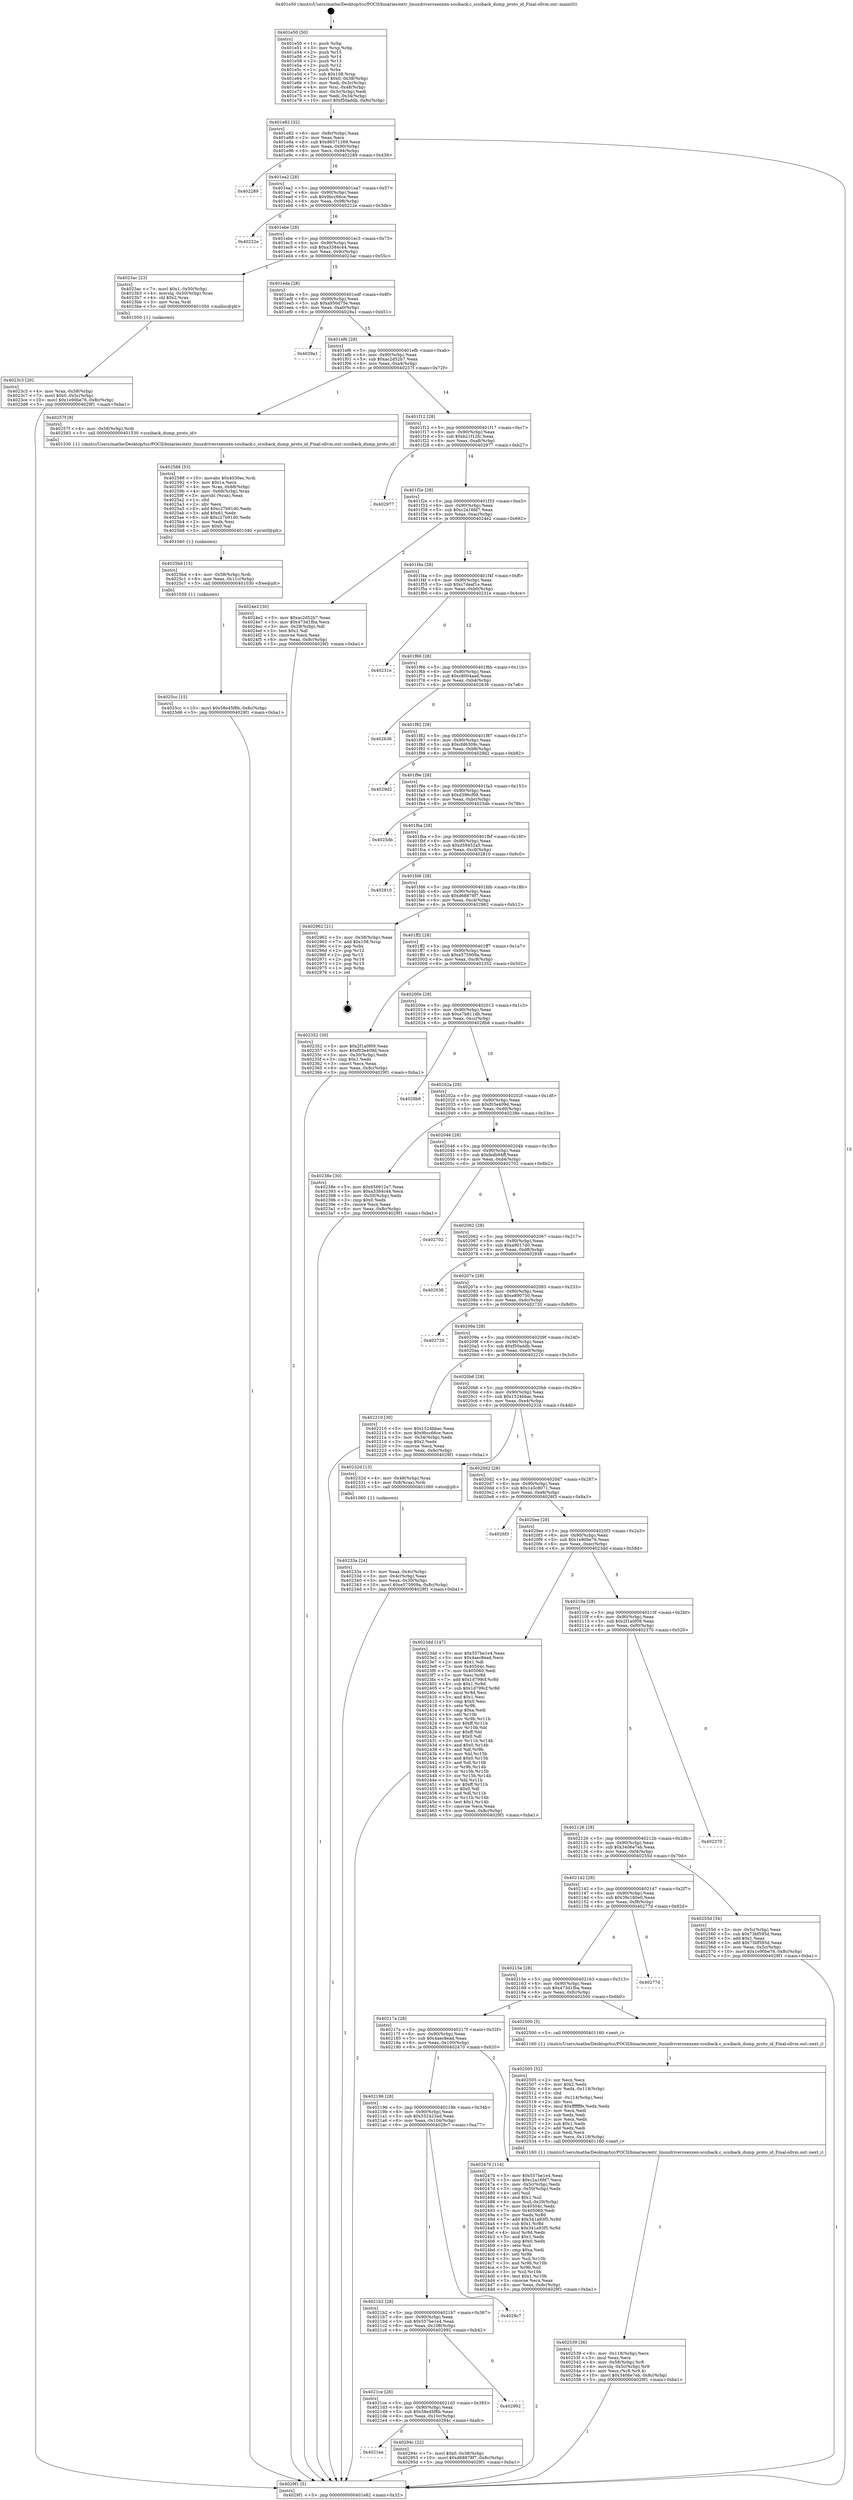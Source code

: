 digraph "0x401e50" {
  label = "0x401e50 (/mnt/c/Users/mathe/Desktop/tcc/POCII/binaries/extr_linuxdriversxenxen-scsiback.c_scsiback_dump_proto_id_Final-ollvm.out::main(0))"
  labelloc = "t"
  node[shape=record]

  Entry [label="",width=0.3,height=0.3,shape=circle,fillcolor=black,style=filled]
  "0x401e82" [label="{
     0x401e82 [32]\l
     | [instrs]\l
     &nbsp;&nbsp;0x401e82 \<+6\>: mov -0x8c(%rbp),%eax\l
     &nbsp;&nbsp;0x401e88 \<+2\>: mov %eax,%ecx\l
     &nbsp;&nbsp;0x401e8a \<+6\>: sub $0x86371269,%ecx\l
     &nbsp;&nbsp;0x401e90 \<+6\>: mov %eax,-0x90(%rbp)\l
     &nbsp;&nbsp;0x401e96 \<+6\>: mov %ecx,-0x94(%rbp)\l
     &nbsp;&nbsp;0x401e9c \<+6\>: je 0000000000402289 \<main+0x439\>\l
  }"]
  "0x402289" [label="{
     0x402289\l
  }", style=dashed]
  "0x401ea2" [label="{
     0x401ea2 [28]\l
     | [instrs]\l
     &nbsp;&nbsp;0x401ea2 \<+5\>: jmp 0000000000401ea7 \<main+0x57\>\l
     &nbsp;&nbsp;0x401ea7 \<+6\>: mov -0x90(%rbp),%eax\l
     &nbsp;&nbsp;0x401ead \<+5\>: sub $0x9bcc66ce,%eax\l
     &nbsp;&nbsp;0x401eb2 \<+6\>: mov %eax,-0x98(%rbp)\l
     &nbsp;&nbsp;0x401eb8 \<+6\>: je 000000000040222e \<main+0x3de\>\l
  }"]
  Exit [label="",width=0.3,height=0.3,shape=circle,fillcolor=black,style=filled,peripheries=2]
  "0x40222e" [label="{
     0x40222e\l
  }", style=dashed]
  "0x401ebe" [label="{
     0x401ebe [28]\l
     | [instrs]\l
     &nbsp;&nbsp;0x401ebe \<+5\>: jmp 0000000000401ec3 \<main+0x73\>\l
     &nbsp;&nbsp;0x401ec3 \<+6\>: mov -0x90(%rbp),%eax\l
     &nbsp;&nbsp;0x401ec9 \<+5\>: sub $0xa3384c44,%eax\l
     &nbsp;&nbsp;0x401ece \<+6\>: mov %eax,-0x9c(%rbp)\l
     &nbsp;&nbsp;0x401ed4 \<+6\>: je 00000000004023ac \<main+0x55c\>\l
  }"]
  "0x4021ea" [label="{
     0x4021ea\l
  }", style=dashed]
  "0x4023ac" [label="{
     0x4023ac [23]\l
     | [instrs]\l
     &nbsp;&nbsp;0x4023ac \<+7\>: movl $0x1,-0x50(%rbp)\l
     &nbsp;&nbsp;0x4023b3 \<+4\>: movslq -0x50(%rbp),%rax\l
     &nbsp;&nbsp;0x4023b7 \<+4\>: shl $0x2,%rax\l
     &nbsp;&nbsp;0x4023bb \<+3\>: mov %rax,%rdi\l
     &nbsp;&nbsp;0x4023be \<+5\>: call 0000000000401050 \<malloc@plt\>\l
     | [calls]\l
     &nbsp;&nbsp;0x401050 \{1\} (unknown)\l
  }"]
  "0x401eda" [label="{
     0x401eda [28]\l
     | [instrs]\l
     &nbsp;&nbsp;0x401eda \<+5\>: jmp 0000000000401edf \<main+0x8f\>\l
     &nbsp;&nbsp;0x401edf \<+6\>: mov -0x90(%rbp),%eax\l
     &nbsp;&nbsp;0x401ee5 \<+5\>: sub $0xa956d75e,%eax\l
     &nbsp;&nbsp;0x401eea \<+6\>: mov %eax,-0xa0(%rbp)\l
     &nbsp;&nbsp;0x401ef0 \<+6\>: je 00000000004029a1 \<main+0xb51\>\l
  }"]
  "0x40294c" [label="{
     0x40294c [22]\l
     | [instrs]\l
     &nbsp;&nbsp;0x40294c \<+7\>: movl $0x0,-0x38(%rbp)\l
     &nbsp;&nbsp;0x402953 \<+10\>: movl $0xd68878f7,-0x8c(%rbp)\l
     &nbsp;&nbsp;0x40295d \<+5\>: jmp 00000000004029f1 \<main+0xba1\>\l
  }"]
  "0x4029a1" [label="{
     0x4029a1\l
  }", style=dashed]
  "0x401ef6" [label="{
     0x401ef6 [28]\l
     | [instrs]\l
     &nbsp;&nbsp;0x401ef6 \<+5\>: jmp 0000000000401efb \<main+0xab\>\l
     &nbsp;&nbsp;0x401efb \<+6\>: mov -0x90(%rbp),%eax\l
     &nbsp;&nbsp;0x401f01 \<+5\>: sub $0xac2d52b7,%eax\l
     &nbsp;&nbsp;0x401f06 \<+6\>: mov %eax,-0xa4(%rbp)\l
     &nbsp;&nbsp;0x401f0c \<+6\>: je 000000000040257f \<main+0x72f\>\l
  }"]
  "0x4021ce" [label="{
     0x4021ce [28]\l
     | [instrs]\l
     &nbsp;&nbsp;0x4021ce \<+5\>: jmp 00000000004021d3 \<main+0x383\>\l
     &nbsp;&nbsp;0x4021d3 \<+6\>: mov -0x90(%rbp),%eax\l
     &nbsp;&nbsp;0x4021d9 \<+5\>: sub $0x58e45f8b,%eax\l
     &nbsp;&nbsp;0x4021de \<+6\>: mov %eax,-0x10c(%rbp)\l
     &nbsp;&nbsp;0x4021e4 \<+6\>: je 000000000040294c \<main+0xafc\>\l
  }"]
  "0x40257f" [label="{
     0x40257f [9]\l
     | [instrs]\l
     &nbsp;&nbsp;0x40257f \<+4\>: mov -0x58(%rbp),%rdi\l
     &nbsp;&nbsp;0x402583 \<+5\>: call 0000000000401530 \<scsiback_dump_proto_id\>\l
     | [calls]\l
     &nbsp;&nbsp;0x401530 \{1\} (/mnt/c/Users/mathe/Desktop/tcc/POCII/binaries/extr_linuxdriversxenxen-scsiback.c_scsiback_dump_proto_id_Final-ollvm.out::scsiback_dump_proto_id)\l
  }"]
  "0x401f12" [label="{
     0x401f12 [28]\l
     | [instrs]\l
     &nbsp;&nbsp;0x401f12 \<+5\>: jmp 0000000000401f17 \<main+0xc7\>\l
     &nbsp;&nbsp;0x401f17 \<+6\>: mov -0x90(%rbp),%eax\l
     &nbsp;&nbsp;0x401f1d \<+5\>: sub $0xb21f12fc,%eax\l
     &nbsp;&nbsp;0x401f22 \<+6\>: mov %eax,-0xa8(%rbp)\l
     &nbsp;&nbsp;0x401f28 \<+6\>: je 0000000000402977 \<main+0xb27\>\l
  }"]
  "0x402992" [label="{
     0x402992\l
  }", style=dashed]
  "0x402977" [label="{
     0x402977\l
  }", style=dashed]
  "0x401f2e" [label="{
     0x401f2e [28]\l
     | [instrs]\l
     &nbsp;&nbsp;0x401f2e \<+5\>: jmp 0000000000401f33 \<main+0xe3\>\l
     &nbsp;&nbsp;0x401f33 \<+6\>: mov -0x90(%rbp),%eax\l
     &nbsp;&nbsp;0x401f39 \<+5\>: sub $0xc2a16fd7,%eax\l
     &nbsp;&nbsp;0x401f3e \<+6\>: mov %eax,-0xac(%rbp)\l
     &nbsp;&nbsp;0x401f44 \<+6\>: je 00000000004024e2 \<main+0x692\>\l
  }"]
  "0x4021b2" [label="{
     0x4021b2 [28]\l
     | [instrs]\l
     &nbsp;&nbsp;0x4021b2 \<+5\>: jmp 00000000004021b7 \<main+0x367\>\l
     &nbsp;&nbsp;0x4021b7 \<+6\>: mov -0x90(%rbp),%eax\l
     &nbsp;&nbsp;0x4021bd \<+5\>: sub $0x557be1e4,%eax\l
     &nbsp;&nbsp;0x4021c2 \<+6\>: mov %eax,-0x108(%rbp)\l
     &nbsp;&nbsp;0x4021c8 \<+6\>: je 0000000000402992 \<main+0xb42\>\l
  }"]
  "0x4024e2" [label="{
     0x4024e2 [30]\l
     | [instrs]\l
     &nbsp;&nbsp;0x4024e2 \<+5\>: mov $0xac2d52b7,%eax\l
     &nbsp;&nbsp;0x4024e7 \<+5\>: mov $0x473d1fba,%ecx\l
     &nbsp;&nbsp;0x4024ec \<+3\>: mov -0x29(%rbp),%dl\l
     &nbsp;&nbsp;0x4024ef \<+3\>: test $0x1,%dl\l
     &nbsp;&nbsp;0x4024f2 \<+3\>: cmovne %ecx,%eax\l
     &nbsp;&nbsp;0x4024f5 \<+6\>: mov %eax,-0x8c(%rbp)\l
     &nbsp;&nbsp;0x4024fb \<+5\>: jmp 00000000004029f1 \<main+0xba1\>\l
  }"]
  "0x401f4a" [label="{
     0x401f4a [28]\l
     | [instrs]\l
     &nbsp;&nbsp;0x401f4a \<+5\>: jmp 0000000000401f4f \<main+0xff\>\l
     &nbsp;&nbsp;0x401f4f \<+6\>: mov -0x90(%rbp),%eax\l
     &nbsp;&nbsp;0x401f55 \<+5\>: sub $0xc7deaf1e,%eax\l
     &nbsp;&nbsp;0x401f5a \<+6\>: mov %eax,-0xb0(%rbp)\l
     &nbsp;&nbsp;0x401f60 \<+6\>: je 000000000040231e \<main+0x4ce\>\l
  }"]
  "0x4028c7" [label="{
     0x4028c7\l
  }", style=dashed]
  "0x40231e" [label="{
     0x40231e\l
  }", style=dashed]
  "0x401f66" [label="{
     0x401f66 [28]\l
     | [instrs]\l
     &nbsp;&nbsp;0x401f66 \<+5\>: jmp 0000000000401f6b \<main+0x11b\>\l
     &nbsp;&nbsp;0x401f6b \<+6\>: mov -0x90(%rbp),%eax\l
     &nbsp;&nbsp;0x401f71 \<+5\>: sub $0xc8004aad,%eax\l
     &nbsp;&nbsp;0x401f76 \<+6\>: mov %eax,-0xb4(%rbp)\l
     &nbsp;&nbsp;0x401f7c \<+6\>: je 0000000000402636 \<main+0x7e6\>\l
  }"]
  "0x4025cc" [label="{
     0x4025cc [15]\l
     | [instrs]\l
     &nbsp;&nbsp;0x4025cc \<+10\>: movl $0x58e45f8b,-0x8c(%rbp)\l
     &nbsp;&nbsp;0x4025d6 \<+5\>: jmp 00000000004029f1 \<main+0xba1\>\l
  }"]
  "0x402636" [label="{
     0x402636\l
  }", style=dashed]
  "0x401f82" [label="{
     0x401f82 [28]\l
     | [instrs]\l
     &nbsp;&nbsp;0x401f82 \<+5\>: jmp 0000000000401f87 \<main+0x137\>\l
     &nbsp;&nbsp;0x401f87 \<+6\>: mov -0x90(%rbp),%eax\l
     &nbsp;&nbsp;0x401f8d \<+5\>: sub $0xcfd6309c,%eax\l
     &nbsp;&nbsp;0x401f92 \<+6\>: mov %eax,-0xb8(%rbp)\l
     &nbsp;&nbsp;0x401f98 \<+6\>: je 00000000004029d2 \<main+0xb82\>\l
  }"]
  "0x4025bd" [label="{
     0x4025bd [15]\l
     | [instrs]\l
     &nbsp;&nbsp;0x4025bd \<+4\>: mov -0x58(%rbp),%rdi\l
     &nbsp;&nbsp;0x4025c1 \<+6\>: mov %eax,-0x11c(%rbp)\l
     &nbsp;&nbsp;0x4025c7 \<+5\>: call 0000000000401030 \<free@plt\>\l
     | [calls]\l
     &nbsp;&nbsp;0x401030 \{1\} (unknown)\l
  }"]
  "0x4029d2" [label="{
     0x4029d2\l
  }", style=dashed]
  "0x401f9e" [label="{
     0x401f9e [28]\l
     | [instrs]\l
     &nbsp;&nbsp;0x401f9e \<+5\>: jmp 0000000000401fa3 \<main+0x153\>\l
     &nbsp;&nbsp;0x401fa3 \<+6\>: mov -0x90(%rbp),%eax\l
     &nbsp;&nbsp;0x401fa9 \<+5\>: sub $0xd396cf09,%eax\l
     &nbsp;&nbsp;0x401fae \<+6\>: mov %eax,-0xbc(%rbp)\l
     &nbsp;&nbsp;0x401fb4 \<+6\>: je 00000000004025db \<main+0x78b\>\l
  }"]
  "0x402588" [label="{
     0x402588 [53]\l
     | [instrs]\l
     &nbsp;&nbsp;0x402588 \<+10\>: movabs $0x4030ec,%rdi\l
     &nbsp;&nbsp;0x402592 \<+5\>: mov $0x1a,%ecx\l
     &nbsp;&nbsp;0x402597 \<+4\>: mov %rax,-0x68(%rbp)\l
     &nbsp;&nbsp;0x40259b \<+4\>: mov -0x68(%rbp),%rax\l
     &nbsp;&nbsp;0x40259f \<+3\>: movsbl (%rax),%eax\l
     &nbsp;&nbsp;0x4025a2 \<+1\>: cltd\l
     &nbsp;&nbsp;0x4025a3 \<+2\>: idiv %ecx\l
     &nbsp;&nbsp;0x4025a5 \<+6\>: add $0xc27b91d0,%edx\l
     &nbsp;&nbsp;0x4025ab \<+3\>: add $0x61,%edx\l
     &nbsp;&nbsp;0x4025ae \<+6\>: sub $0xc27b91d0,%edx\l
     &nbsp;&nbsp;0x4025b4 \<+2\>: mov %edx,%esi\l
     &nbsp;&nbsp;0x4025b6 \<+2\>: mov $0x0,%al\l
     &nbsp;&nbsp;0x4025b8 \<+5\>: call 0000000000401040 \<printf@plt\>\l
     | [calls]\l
     &nbsp;&nbsp;0x401040 \{1\} (unknown)\l
  }"]
  "0x4025db" [label="{
     0x4025db\l
  }", style=dashed]
  "0x401fba" [label="{
     0x401fba [28]\l
     | [instrs]\l
     &nbsp;&nbsp;0x401fba \<+5\>: jmp 0000000000401fbf \<main+0x16f\>\l
     &nbsp;&nbsp;0x401fbf \<+6\>: mov -0x90(%rbp),%eax\l
     &nbsp;&nbsp;0x401fc5 \<+5\>: sub $0xd59452a5,%eax\l
     &nbsp;&nbsp;0x401fca \<+6\>: mov %eax,-0xc0(%rbp)\l
     &nbsp;&nbsp;0x401fd0 \<+6\>: je 0000000000402810 \<main+0x9c0\>\l
  }"]
  "0x402539" [label="{
     0x402539 [36]\l
     | [instrs]\l
     &nbsp;&nbsp;0x402539 \<+6\>: mov -0x118(%rbp),%ecx\l
     &nbsp;&nbsp;0x40253f \<+3\>: imul %eax,%ecx\l
     &nbsp;&nbsp;0x402542 \<+4\>: mov -0x58(%rbp),%r8\l
     &nbsp;&nbsp;0x402546 \<+4\>: movslq -0x5c(%rbp),%r9\l
     &nbsp;&nbsp;0x40254a \<+4\>: mov %ecx,(%r8,%r9,4)\l
     &nbsp;&nbsp;0x40254e \<+10\>: movl $0x3406e7eb,-0x8c(%rbp)\l
     &nbsp;&nbsp;0x402558 \<+5\>: jmp 00000000004029f1 \<main+0xba1\>\l
  }"]
  "0x402810" [label="{
     0x402810\l
  }", style=dashed]
  "0x401fd6" [label="{
     0x401fd6 [28]\l
     | [instrs]\l
     &nbsp;&nbsp;0x401fd6 \<+5\>: jmp 0000000000401fdb \<main+0x18b\>\l
     &nbsp;&nbsp;0x401fdb \<+6\>: mov -0x90(%rbp),%eax\l
     &nbsp;&nbsp;0x401fe1 \<+5\>: sub $0xd68878f7,%eax\l
     &nbsp;&nbsp;0x401fe6 \<+6\>: mov %eax,-0xc4(%rbp)\l
     &nbsp;&nbsp;0x401fec \<+6\>: je 0000000000402962 \<main+0xb12\>\l
  }"]
  "0x402505" [label="{
     0x402505 [52]\l
     | [instrs]\l
     &nbsp;&nbsp;0x402505 \<+2\>: xor %ecx,%ecx\l
     &nbsp;&nbsp;0x402507 \<+5\>: mov $0x2,%edx\l
     &nbsp;&nbsp;0x40250c \<+6\>: mov %edx,-0x114(%rbp)\l
     &nbsp;&nbsp;0x402512 \<+1\>: cltd\l
     &nbsp;&nbsp;0x402513 \<+6\>: mov -0x114(%rbp),%esi\l
     &nbsp;&nbsp;0x402519 \<+2\>: idiv %esi\l
     &nbsp;&nbsp;0x40251b \<+6\>: imul $0xfffffffe,%edx,%edx\l
     &nbsp;&nbsp;0x402521 \<+2\>: mov %ecx,%edi\l
     &nbsp;&nbsp;0x402523 \<+2\>: sub %edx,%edi\l
     &nbsp;&nbsp;0x402525 \<+2\>: mov %ecx,%edx\l
     &nbsp;&nbsp;0x402527 \<+3\>: sub $0x1,%edx\l
     &nbsp;&nbsp;0x40252a \<+2\>: add %edx,%edi\l
     &nbsp;&nbsp;0x40252c \<+2\>: sub %edi,%ecx\l
     &nbsp;&nbsp;0x40252e \<+6\>: mov %ecx,-0x118(%rbp)\l
     &nbsp;&nbsp;0x402534 \<+5\>: call 0000000000401160 \<next_i\>\l
     | [calls]\l
     &nbsp;&nbsp;0x401160 \{1\} (/mnt/c/Users/mathe/Desktop/tcc/POCII/binaries/extr_linuxdriversxenxen-scsiback.c_scsiback_dump_proto_id_Final-ollvm.out::next_i)\l
  }"]
  "0x402962" [label="{
     0x402962 [21]\l
     | [instrs]\l
     &nbsp;&nbsp;0x402962 \<+3\>: mov -0x38(%rbp),%eax\l
     &nbsp;&nbsp;0x402965 \<+7\>: add $0x108,%rsp\l
     &nbsp;&nbsp;0x40296c \<+1\>: pop %rbx\l
     &nbsp;&nbsp;0x40296d \<+2\>: pop %r12\l
     &nbsp;&nbsp;0x40296f \<+2\>: pop %r13\l
     &nbsp;&nbsp;0x402971 \<+2\>: pop %r14\l
     &nbsp;&nbsp;0x402973 \<+2\>: pop %r15\l
     &nbsp;&nbsp;0x402975 \<+1\>: pop %rbp\l
     &nbsp;&nbsp;0x402976 \<+1\>: ret\l
  }"]
  "0x401ff2" [label="{
     0x401ff2 [28]\l
     | [instrs]\l
     &nbsp;&nbsp;0x401ff2 \<+5\>: jmp 0000000000401ff7 \<main+0x1a7\>\l
     &nbsp;&nbsp;0x401ff7 \<+6\>: mov -0x90(%rbp),%eax\l
     &nbsp;&nbsp;0x401ffd \<+5\>: sub $0xe575909a,%eax\l
     &nbsp;&nbsp;0x402002 \<+6\>: mov %eax,-0xc8(%rbp)\l
     &nbsp;&nbsp;0x402008 \<+6\>: je 0000000000402352 \<main+0x502\>\l
  }"]
  "0x402196" [label="{
     0x402196 [28]\l
     | [instrs]\l
     &nbsp;&nbsp;0x402196 \<+5\>: jmp 000000000040219b \<main+0x34b\>\l
     &nbsp;&nbsp;0x40219b \<+6\>: mov -0x90(%rbp),%eax\l
     &nbsp;&nbsp;0x4021a1 \<+5\>: sub $0x552423ad,%eax\l
     &nbsp;&nbsp;0x4021a6 \<+6\>: mov %eax,-0x104(%rbp)\l
     &nbsp;&nbsp;0x4021ac \<+6\>: je 00000000004028c7 \<main+0xa77\>\l
  }"]
  "0x402352" [label="{
     0x402352 [30]\l
     | [instrs]\l
     &nbsp;&nbsp;0x402352 \<+5\>: mov $0x2f1a0f09,%eax\l
     &nbsp;&nbsp;0x402357 \<+5\>: mov $0xf03e409d,%ecx\l
     &nbsp;&nbsp;0x40235c \<+3\>: mov -0x30(%rbp),%edx\l
     &nbsp;&nbsp;0x40235f \<+3\>: cmp $0x1,%edx\l
     &nbsp;&nbsp;0x402362 \<+3\>: cmovl %ecx,%eax\l
     &nbsp;&nbsp;0x402365 \<+6\>: mov %eax,-0x8c(%rbp)\l
     &nbsp;&nbsp;0x40236b \<+5\>: jmp 00000000004029f1 \<main+0xba1\>\l
  }"]
  "0x40200e" [label="{
     0x40200e [28]\l
     | [instrs]\l
     &nbsp;&nbsp;0x40200e \<+5\>: jmp 0000000000402013 \<main+0x1c3\>\l
     &nbsp;&nbsp;0x402013 \<+6\>: mov -0x90(%rbp),%eax\l
     &nbsp;&nbsp;0x402019 \<+5\>: sub $0xe7b811db,%eax\l
     &nbsp;&nbsp;0x40201e \<+6\>: mov %eax,-0xcc(%rbp)\l
     &nbsp;&nbsp;0x402024 \<+6\>: je 00000000004028b8 \<main+0xa68\>\l
  }"]
  "0x402470" [label="{
     0x402470 [114]\l
     | [instrs]\l
     &nbsp;&nbsp;0x402470 \<+5\>: mov $0x557be1e4,%eax\l
     &nbsp;&nbsp;0x402475 \<+5\>: mov $0xc2a16fd7,%ecx\l
     &nbsp;&nbsp;0x40247a \<+3\>: mov -0x5c(%rbp),%edx\l
     &nbsp;&nbsp;0x40247d \<+3\>: cmp -0x50(%rbp),%edx\l
     &nbsp;&nbsp;0x402480 \<+4\>: setl %sil\l
     &nbsp;&nbsp;0x402484 \<+4\>: and $0x1,%sil\l
     &nbsp;&nbsp;0x402488 \<+4\>: mov %sil,-0x29(%rbp)\l
     &nbsp;&nbsp;0x40248c \<+7\>: mov 0x40504c,%edx\l
     &nbsp;&nbsp;0x402493 \<+7\>: mov 0x405060,%edi\l
     &nbsp;&nbsp;0x40249a \<+3\>: mov %edx,%r8d\l
     &nbsp;&nbsp;0x40249d \<+7\>: add $0x341a93f5,%r8d\l
     &nbsp;&nbsp;0x4024a4 \<+4\>: sub $0x1,%r8d\l
     &nbsp;&nbsp;0x4024a8 \<+7\>: sub $0x341a93f5,%r8d\l
     &nbsp;&nbsp;0x4024af \<+4\>: imul %r8d,%edx\l
     &nbsp;&nbsp;0x4024b3 \<+3\>: and $0x1,%edx\l
     &nbsp;&nbsp;0x4024b6 \<+3\>: cmp $0x0,%edx\l
     &nbsp;&nbsp;0x4024b9 \<+4\>: sete %sil\l
     &nbsp;&nbsp;0x4024bd \<+3\>: cmp $0xa,%edi\l
     &nbsp;&nbsp;0x4024c0 \<+4\>: setl %r9b\l
     &nbsp;&nbsp;0x4024c4 \<+3\>: mov %sil,%r10b\l
     &nbsp;&nbsp;0x4024c7 \<+3\>: and %r9b,%r10b\l
     &nbsp;&nbsp;0x4024ca \<+3\>: xor %r9b,%sil\l
     &nbsp;&nbsp;0x4024cd \<+3\>: or %sil,%r10b\l
     &nbsp;&nbsp;0x4024d0 \<+4\>: test $0x1,%r10b\l
     &nbsp;&nbsp;0x4024d4 \<+3\>: cmovne %ecx,%eax\l
     &nbsp;&nbsp;0x4024d7 \<+6\>: mov %eax,-0x8c(%rbp)\l
     &nbsp;&nbsp;0x4024dd \<+5\>: jmp 00000000004029f1 \<main+0xba1\>\l
  }"]
  "0x4028b8" [label="{
     0x4028b8\l
  }", style=dashed]
  "0x40202a" [label="{
     0x40202a [28]\l
     | [instrs]\l
     &nbsp;&nbsp;0x40202a \<+5\>: jmp 000000000040202f \<main+0x1df\>\l
     &nbsp;&nbsp;0x40202f \<+6\>: mov -0x90(%rbp),%eax\l
     &nbsp;&nbsp;0x402035 \<+5\>: sub $0xf03e409d,%eax\l
     &nbsp;&nbsp;0x40203a \<+6\>: mov %eax,-0xd0(%rbp)\l
     &nbsp;&nbsp;0x402040 \<+6\>: je 000000000040238e \<main+0x53e\>\l
  }"]
  "0x40217a" [label="{
     0x40217a [28]\l
     | [instrs]\l
     &nbsp;&nbsp;0x40217a \<+5\>: jmp 000000000040217f \<main+0x32f\>\l
     &nbsp;&nbsp;0x40217f \<+6\>: mov -0x90(%rbp),%eax\l
     &nbsp;&nbsp;0x402185 \<+5\>: sub $0x4aec8ead,%eax\l
     &nbsp;&nbsp;0x40218a \<+6\>: mov %eax,-0x100(%rbp)\l
     &nbsp;&nbsp;0x402190 \<+6\>: je 0000000000402470 \<main+0x620\>\l
  }"]
  "0x40238e" [label="{
     0x40238e [30]\l
     | [instrs]\l
     &nbsp;&nbsp;0x40238e \<+5\>: mov $0x656912a7,%eax\l
     &nbsp;&nbsp;0x402393 \<+5\>: mov $0xa3384c44,%ecx\l
     &nbsp;&nbsp;0x402398 \<+3\>: mov -0x30(%rbp),%edx\l
     &nbsp;&nbsp;0x40239b \<+3\>: cmp $0x0,%edx\l
     &nbsp;&nbsp;0x40239e \<+3\>: cmove %ecx,%eax\l
     &nbsp;&nbsp;0x4023a1 \<+6\>: mov %eax,-0x8c(%rbp)\l
     &nbsp;&nbsp;0x4023a7 \<+5\>: jmp 00000000004029f1 \<main+0xba1\>\l
  }"]
  "0x402046" [label="{
     0x402046 [28]\l
     | [instrs]\l
     &nbsp;&nbsp;0x402046 \<+5\>: jmp 000000000040204b \<main+0x1fb\>\l
     &nbsp;&nbsp;0x40204b \<+6\>: mov -0x90(%rbp),%eax\l
     &nbsp;&nbsp;0x402051 \<+5\>: sub $0xfedb94ff,%eax\l
     &nbsp;&nbsp;0x402056 \<+6\>: mov %eax,-0xd4(%rbp)\l
     &nbsp;&nbsp;0x40205c \<+6\>: je 0000000000402702 \<main+0x8b2\>\l
  }"]
  "0x402500" [label="{
     0x402500 [5]\l
     | [instrs]\l
     &nbsp;&nbsp;0x402500 \<+5\>: call 0000000000401160 \<next_i\>\l
     | [calls]\l
     &nbsp;&nbsp;0x401160 \{1\} (/mnt/c/Users/mathe/Desktop/tcc/POCII/binaries/extr_linuxdriversxenxen-scsiback.c_scsiback_dump_proto_id_Final-ollvm.out::next_i)\l
  }"]
  "0x402702" [label="{
     0x402702\l
  }", style=dashed]
  "0x402062" [label="{
     0x402062 [28]\l
     | [instrs]\l
     &nbsp;&nbsp;0x402062 \<+5\>: jmp 0000000000402067 \<main+0x217\>\l
     &nbsp;&nbsp;0x402067 \<+6\>: mov -0x90(%rbp),%eax\l
     &nbsp;&nbsp;0x40206d \<+5\>: sub $0xa9017d0,%eax\l
     &nbsp;&nbsp;0x402072 \<+6\>: mov %eax,-0xd8(%rbp)\l
     &nbsp;&nbsp;0x402078 \<+6\>: je 0000000000402938 \<main+0xae8\>\l
  }"]
  "0x40215e" [label="{
     0x40215e [28]\l
     | [instrs]\l
     &nbsp;&nbsp;0x40215e \<+5\>: jmp 0000000000402163 \<main+0x313\>\l
     &nbsp;&nbsp;0x402163 \<+6\>: mov -0x90(%rbp),%eax\l
     &nbsp;&nbsp;0x402169 \<+5\>: sub $0x473d1fba,%eax\l
     &nbsp;&nbsp;0x40216e \<+6\>: mov %eax,-0xfc(%rbp)\l
     &nbsp;&nbsp;0x402174 \<+6\>: je 0000000000402500 \<main+0x6b0\>\l
  }"]
  "0x402938" [label="{
     0x402938\l
  }", style=dashed]
  "0x40207e" [label="{
     0x40207e [28]\l
     | [instrs]\l
     &nbsp;&nbsp;0x40207e \<+5\>: jmp 0000000000402083 \<main+0x233\>\l
     &nbsp;&nbsp;0x402083 \<+6\>: mov -0x90(%rbp),%eax\l
     &nbsp;&nbsp;0x402089 \<+5\>: sub $0xe890750,%eax\l
     &nbsp;&nbsp;0x40208e \<+6\>: mov %eax,-0xdc(%rbp)\l
     &nbsp;&nbsp;0x402094 \<+6\>: je 0000000000402720 \<main+0x8d0\>\l
  }"]
  "0x40277d" [label="{
     0x40277d\l
  }", style=dashed]
  "0x402720" [label="{
     0x402720\l
  }", style=dashed]
  "0x40209a" [label="{
     0x40209a [28]\l
     | [instrs]\l
     &nbsp;&nbsp;0x40209a \<+5\>: jmp 000000000040209f \<main+0x24f\>\l
     &nbsp;&nbsp;0x40209f \<+6\>: mov -0x90(%rbp),%eax\l
     &nbsp;&nbsp;0x4020a5 \<+5\>: sub $0xf50addb,%eax\l
     &nbsp;&nbsp;0x4020aa \<+6\>: mov %eax,-0xe0(%rbp)\l
     &nbsp;&nbsp;0x4020b0 \<+6\>: je 0000000000402210 \<main+0x3c0\>\l
  }"]
  "0x402142" [label="{
     0x402142 [28]\l
     | [instrs]\l
     &nbsp;&nbsp;0x402142 \<+5\>: jmp 0000000000402147 \<main+0x2f7\>\l
     &nbsp;&nbsp;0x402147 \<+6\>: mov -0x90(%rbp),%eax\l
     &nbsp;&nbsp;0x40214d \<+5\>: sub $0x39c160e0,%eax\l
     &nbsp;&nbsp;0x402152 \<+6\>: mov %eax,-0xf8(%rbp)\l
     &nbsp;&nbsp;0x402158 \<+6\>: je 000000000040277d \<main+0x92d\>\l
  }"]
  "0x402210" [label="{
     0x402210 [30]\l
     | [instrs]\l
     &nbsp;&nbsp;0x402210 \<+5\>: mov $0x1524bbac,%eax\l
     &nbsp;&nbsp;0x402215 \<+5\>: mov $0x9bcc66ce,%ecx\l
     &nbsp;&nbsp;0x40221a \<+3\>: mov -0x34(%rbp),%edx\l
     &nbsp;&nbsp;0x40221d \<+3\>: cmp $0x2,%edx\l
     &nbsp;&nbsp;0x402220 \<+3\>: cmovne %ecx,%eax\l
     &nbsp;&nbsp;0x402223 \<+6\>: mov %eax,-0x8c(%rbp)\l
     &nbsp;&nbsp;0x402229 \<+5\>: jmp 00000000004029f1 \<main+0xba1\>\l
  }"]
  "0x4020b6" [label="{
     0x4020b6 [28]\l
     | [instrs]\l
     &nbsp;&nbsp;0x4020b6 \<+5\>: jmp 00000000004020bb \<main+0x26b\>\l
     &nbsp;&nbsp;0x4020bb \<+6\>: mov -0x90(%rbp),%eax\l
     &nbsp;&nbsp;0x4020c1 \<+5\>: sub $0x1524bbac,%eax\l
     &nbsp;&nbsp;0x4020c6 \<+6\>: mov %eax,-0xe4(%rbp)\l
     &nbsp;&nbsp;0x4020cc \<+6\>: je 000000000040232d \<main+0x4dd\>\l
  }"]
  "0x4029f1" [label="{
     0x4029f1 [5]\l
     | [instrs]\l
     &nbsp;&nbsp;0x4029f1 \<+5\>: jmp 0000000000401e82 \<main+0x32\>\l
  }"]
  "0x401e50" [label="{
     0x401e50 [50]\l
     | [instrs]\l
     &nbsp;&nbsp;0x401e50 \<+1\>: push %rbp\l
     &nbsp;&nbsp;0x401e51 \<+3\>: mov %rsp,%rbp\l
     &nbsp;&nbsp;0x401e54 \<+2\>: push %r15\l
     &nbsp;&nbsp;0x401e56 \<+2\>: push %r14\l
     &nbsp;&nbsp;0x401e58 \<+2\>: push %r13\l
     &nbsp;&nbsp;0x401e5a \<+2\>: push %r12\l
     &nbsp;&nbsp;0x401e5c \<+1\>: push %rbx\l
     &nbsp;&nbsp;0x401e5d \<+7\>: sub $0x108,%rsp\l
     &nbsp;&nbsp;0x401e64 \<+7\>: movl $0x0,-0x38(%rbp)\l
     &nbsp;&nbsp;0x401e6b \<+3\>: mov %edi,-0x3c(%rbp)\l
     &nbsp;&nbsp;0x401e6e \<+4\>: mov %rsi,-0x48(%rbp)\l
     &nbsp;&nbsp;0x401e72 \<+3\>: mov -0x3c(%rbp),%edi\l
     &nbsp;&nbsp;0x401e75 \<+3\>: mov %edi,-0x34(%rbp)\l
     &nbsp;&nbsp;0x401e78 \<+10\>: movl $0xf50addb,-0x8c(%rbp)\l
  }"]
  "0x40255d" [label="{
     0x40255d [34]\l
     | [instrs]\l
     &nbsp;&nbsp;0x40255d \<+3\>: mov -0x5c(%rbp),%eax\l
     &nbsp;&nbsp;0x402560 \<+5\>: sub $0x73bf595d,%eax\l
     &nbsp;&nbsp;0x402565 \<+3\>: add $0x1,%eax\l
     &nbsp;&nbsp;0x402568 \<+5\>: add $0x73bf595d,%eax\l
     &nbsp;&nbsp;0x40256d \<+3\>: mov %eax,-0x5c(%rbp)\l
     &nbsp;&nbsp;0x402570 \<+10\>: movl $0x1e90be76,-0x8c(%rbp)\l
     &nbsp;&nbsp;0x40257a \<+5\>: jmp 00000000004029f1 \<main+0xba1\>\l
  }"]
  "0x40232d" [label="{
     0x40232d [13]\l
     | [instrs]\l
     &nbsp;&nbsp;0x40232d \<+4\>: mov -0x48(%rbp),%rax\l
     &nbsp;&nbsp;0x402331 \<+4\>: mov 0x8(%rax),%rdi\l
     &nbsp;&nbsp;0x402335 \<+5\>: call 0000000000401060 \<atoi@plt\>\l
     | [calls]\l
     &nbsp;&nbsp;0x401060 \{1\} (unknown)\l
  }"]
  "0x4020d2" [label="{
     0x4020d2 [28]\l
     | [instrs]\l
     &nbsp;&nbsp;0x4020d2 \<+5\>: jmp 00000000004020d7 \<main+0x287\>\l
     &nbsp;&nbsp;0x4020d7 \<+6\>: mov -0x90(%rbp),%eax\l
     &nbsp;&nbsp;0x4020dd \<+5\>: sub $0x1e3c8071,%eax\l
     &nbsp;&nbsp;0x4020e2 \<+6\>: mov %eax,-0xe8(%rbp)\l
     &nbsp;&nbsp;0x4020e8 \<+6\>: je 00000000004026f3 \<main+0x8a3\>\l
  }"]
  "0x40233a" [label="{
     0x40233a [24]\l
     | [instrs]\l
     &nbsp;&nbsp;0x40233a \<+3\>: mov %eax,-0x4c(%rbp)\l
     &nbsp;&nbsp;0x40233d \<+3\>: mov -0x4c(%rbp),%eax\l
     &nbsp;&nbsp;0x402340 \<+3\>: mov %eax,-0x30(%rbp)\l
     &nbsp;&nbsp;0x402343 \<+10\>: movl $0xe575909a,-0x8c(%rbp)\l
     &nbsp;&nbsp;0x40234d \<+5\>: jmp 00000000004029f1 \<main+0xba1\>\l
  }"]
  "0x4023c3" [label="{
     0x4023c3 [26]\l
     | [instrs]\l
     &nbsp;&nbsp;0x4023c3 \<+4\>: mov %rax,-0x58(%rbp)\l
     &nbsp;&nbsp;0x4023c7 \<+7\>: movl $0x0,-0x5c(%rbp)\l
     &nbsp;&nbsp;0x4023ce \<+10\>: movl $0x1e90be76,-0x8c(%rbp)\l
     &nbsp;&nbsp;0x4023d8 \<+5\>: jmp 00000000004029f1 \<main+0xba1\>\l
  }"]
  "0x402126" [label="{
     0x402126 [28]\l
     | [instrs]\l
     &nbsp;&nbsp;0x402126 \<+5\>: jmp 000000000040212b \<main+0x2db\>\l
     &nbsp;&nbsp;0x40212b \<+6\>: mov -0x90(%rbp),%eax\l
     &nbsp;&nbsp;0x402131 \<+5\>: sub $0x3406e7eb,%eax\l
     &nbsp;&nbsp;0x402136 \<+6\>: mov %eax,-0xf4(%rbp)\l
     &nbsp;&nbsp;0x40213c \<+6\>: je 000000000040255d \<main+0x70d\>\l
  }"]
  "0x4026f3" [label="{
     0x4026f3\l
  }", style=dashed]
  "0x4020ee" [label="{
     0x4020ee [28]\l
     | [instrs]\l
     &nbsp;&nbsp;0x4020ee \<+5\>: jmp 00000000004020f3 \<main+0x2a3\>\l
     &nbsp;&nbsp;0x4020f3 \<+6\>: mov -0x90(%rbp),%eax\l
     &nbsp;&nbsp;0x4020f9 \<+5\>: sub $0x1e90be76,%eax\l
     &nbsp;&nbsp;0x4020fe \<+6\>: mov %eax,-0xec(%rbp)\l
     &nbsp;&nbsp;0x402104 \<+6\>: je 00000000004023dd \<main+0x58d\>\l
  }"]
  "0x402370" [label="{
     0x402370\l
  }", style=dashed]
  "0x4023dd" [label="{
     0x4023dd [147]\l
     | [instrs]\l
     &nbsp;&nbsp;0x4023dd \<+5\>: mov $0x557be1e4,%eax\l
     &nbsp;&nbsp;0x4023e2 \<+5\>: mov $0x4aec8ead,%ecx\l
     &nbsp;&nbsp;0x4023e7 \<+2\>: mov $0x1,%dl\l
     &nbsp;&nbsp;0x4023e9 \<+7\>: mov 0x40504c,%esi\l
     &nbsp;&nbsp;0x4023f0 \<+7\>: mov 0x405060,%edi\l
     &nbsp;&nbsp;0x4023f7 \<+3\>: mov %esi,%r8d\l
     &nbsp;&nbsp;0x4023fa \<+7\>: add $0x1d799cf,%r8d\l
     &nbsp;&nbsp;0x402401 \<+4\>: sub $0x1,%r8d\l
     &nbsp;&nbsp;0x402405 \<+7\>: sub $0x1d799cf,%r8d\l
     &nbsp;&nbsp;0x40240c \<+4\>: imul %r8d,%esi\l
     &nbsp;&nbsp;0x402410 \<+3\>: and $0x1,%esi\l
     &nbsp;&nbsp;0x402413 \<+3\>: cmp $0x0,%esi\l
     &nbsp;&nbsp;0x402416 \<+4\>: sete %r9b\l
     &nbsp;&nbsp;0x40241a \<+3\>: cmp $0xa,%edi\l
     &nbsp;&nbsp;0x40241d \<+4\>: setl %r10b\l
     &nbsp;&nbsp;0x402421 \<+3\>: mov %r9b,%r11b\l
     &nbsp;&nbsp;0x402424 \<+4\>: xor $0xff,%r11b\l
     &nbsp;&nbsp;0x402428 \<+3\>: mov %r10b,%bl\l
     &nbsp;&nbsp;0x40242b \<+3\>: xor $0xff,%bl\l
     &nbsp;&nbsp;0x40242e \<+3\>: xor $0x0,%dl\l
     &nbsp;&nbsp;0x402431 \<+3\>: mov %r11b,%r14b\l
     &nbsp;&nbsp;0x402434 \<+4\>: and $0x0,%r14b\l
     &nbsp;&nbsp;0x402438 \<+3\>: and %dl,%r9b\l
     &nbsp;&nbsp;0x40243b \<+3\>: mov %bl,%r15b\l
     &nbsp;&nbsp;0x40243e \<+4\>: and $0x0,%r15b\l
     &nbsp;&nbsp;0x402442 \<+3\>: and %dl,%r10b\l
     &nbsp;&nbsp;0x402445 \<+3\>: or %r9b,%r14b\l
     &nbsp;&nbsp;0x402448 \<+3\>: or %r10b,%r15b\l
     &nbsp;&nbsp;0x40244b \<+3\>: xor %r15b,%r14b\l
     &nbsp;&nbsp;0x40244e \<+3\>: or %bl,%r11b\l
     &nbsp;&nbsp;0x402451 \<+4\>: xor $0xff,%r11b\l
     &nbsp;&nbsp;0x402455 \<+3\>: or $0x0,%dl\l
     &nbsp;&nbsp;0x402458 \<+3\>: and %dl,%r11b\l
     &nbsp;&nbsp;0x40245b \<+3\>: or %r11b,%r14b\l
     &nbsp;&nbsp;0x40245e \<+4\>: test $0x1,%r14b\l
     &nbsp;&nbsp;0x402462 \<+3\>: cmovne %ecx,%eax\l
     &nbsp;&nbsp;0x402465 \<+6\>: mov %eax,-0x8c(%rbp)\l
     &nbsp;&nbsp;0x40246b \<+5\>: jmp 00000000004029f1 \<main+0xba1\>\l
  }"]
  "0x40210a" [label="{
     0x40210a [28]\l
     | [instrs]\l
     &nbsp;&nbsp;0x40210a \<+5\>: jmp 000000000040210f \<main+0x2bf\>\l
     &nbsp;&nbsp;0x40210f \<+6\>: mov -0x90(%rbp),%eax\l
     &nbsp;&nbsp;0x402115 \<+5\>: sub $0x2f1a0f09,%eax\l
     &nbsp;&nbsp;0x40211a \<+6\>: mov %eax,-0xf0(%rbp)\l
     &nbsp;&nbsp;0x402120 \<+6\>: je 0000000000402370 \<main+0x520\>\l
  }"]
  Entry -> "0x401e50" [label=" 1"]
  "0x401e82" -> "0x402289" [label=" 0"]
  "0x401e82" -> "0x401ea2" [label=" 16"]
  "0x402962" -> Exit [label=" 1"]
  "0x401ea2" -> "0x40222e" [label=" 0"]
  "0x401ea2" -> "0x401ebe" [label=" 16"]
  "0x40294c" -> "0x4029f1" [label=" 1"]
  "0x401ebe" -> "0x4023ac" [label=" 1"]
  "0x401ebe" -> "0x401eda" [label=" 15"]
  "0x4021ce" -> "0x4021ea" [label=" 0"]
  "0x401eda" -> "0x4029a1" [label=" 0"]
  "0x401eda" -> "0x401ef6" [label=" 15"]
  "0x4021ce" -> "0x40294c" [label=" 1"]
  "0x401ef6" -> "0x40257f" [label=" 1"]
  "0x401ef6" -> "0x401f12" [label=" 14"]
  "0x4021b2" -> "0x4021ce" [label=" 1"]
  "0x401f12" -> "0x402977" [label=" 0"]
  "0x401f12" -> "0x401f2e" [label=" 14"]
  "0x4021b2" -> "0x402992" [label=" 0"]
  "0x401f2e" -> "0x4024e2" [label=" 2"]
  "0x401f2e" -> "0x401f4a" [label=" 12"]
  "0x402196" -> "0x4021b2" [label=" 1"]
  "0x401f4a" -> "0x40231e" [label=" 0"]
  "0x401f4a" -> "0x401f66" [label=" 12"]
  "0x402196" -> "0x4028c7" [label=" 0"]
  "0x401f66" -> "0x402636" [label=" 0"]
  "0x401f66" -> "0x401f82" [label=" 12"]
  "0x4025cc" -> "0x4029f1" [label=" 1"]
  "0x401f82" -> "0x4029d2" [label=" 0"]
  "0x401f82" -> "0x401f9e" [label=" 12"]
  "0x4025bd" -> "0x4025cc" [label=" 1"]
  "0x401f9e" -> "0x4025db" [label=" 0"]
  "0x401f9e" -> "0x401fba" [label=" 12"]
  "0x402588" -> "0x4025bd" [label=" 1"]
  "0x401fba" -> "0x402810" [label=" 0"]
  "0x401fba" -> "0x401fd6" [label=" 12"]
  "0x40257f" -> "0x402588" [label=" 1"]
  "0x401fd6" -> "0x402962" [label=" 1"]
  "0x401fd6" -> "0x401ff2" [label=" 11"]
  "0x40255d" -> "0x4029f1" [label=" 1"]
  "0x401ff2" -> "0x402352" [label=" 1"]
  "0x401ff2" -> "0x40200e" [label=" 10"]
  "0x402539" -> "0x4029f1" [label=" 1"]
  "0x40200e" -> "0x4028b8" [label=" 0"]
  "0x40200e" -> "0x40202a" [label=" 10"]
  "0x402505" -> "0x402539" [label=" 1"]
  "0x40202a" -> "0x40238e" [label=" 1"]
  "0x40202a" -> "0x402046" [label=" 9"]
  "0x4024e2" -> "0x4029f1" [label=" 2"]
  "0x402046" -> "0x402702" [label=" 0"]
  "0x402046" -> "0x402062" [label=" 9"]
  "0x402470" -> "0x4029f1" [label=" 2"]
  "0x402062" -> "0x402938" [label=" 0"]
  "0x402062" -> "0x40207e" [label=" 9"]
  "0x40217a" -> "0x402470" [label=" 2"]
  "0x40207e" -> "0x402720" [label=" 0"]
  "0x40207e" -> "0x40209a" [label=" 9"]
  "0x402500" -> "0x402505" [label=" 1"]
  "0x40209a" -> "0x402210" [label=" 1"]
  "0x40209a" -> "0x4020b6" [label=" 8"]
  "0x402210" -> "0x4029f1" [label=" 1"]
  "0x401e50" -> "0x401e82" [label=" 1"]
  "0x4029f1" -> "0x401e82" [label=" 15"]
  "0x40215e" -> "0x402500" [label=" 1"]
  "0x4020b6" -> "0x40232d" [label=" 1"]
  "0x4020b6" -> "0x4020d2" [label=" 7"]
  "0x40232d" -> "0x40233a" [label=" 1"]
  "0x40233a" -> "0x4029f1" [label=" 1"]
  "0x402352" -> "0x4029f1" [label=" 1"]
  "0x40238e" -> "0x4029f1" [label=" 1"]
  "0x4023ac" -> "0x4023c3" [label=" 1"]
  "0x4023c3" -> "0x4029f1" [label=" 1"]
  "0x40217a" -> "0x402196" [label=" 1"]
  "0x4020d2" -> "0x4026f3" [label=" 0"]
  "0x4020d2" -> "0x4020ee" [label=" 7"]
  "0x402142" -> "0x40277d" [label=" 0"]
  "0x4020ee" -> "0x4023dd" [label=" 2"]
  "0x4020ee" -> "0x40210a" [label=" 5"]
  "0x4023dd" -> "0x4029f1" [label=" 2"]
  "0x40215e" -> "0x40217a" [label=" 3"]
  "0x40210a" -> "0x402370" [label=" 0"]
  "0x40210a" -> "0x402126" [label=" 5"]
  "0x402142" -> "0x40215e" [label=" 4"]
  "0x402126" -> "0x40255d" [label=" 1"]
  "0x402126" -> "0x402142" [label=" 4"]
}

